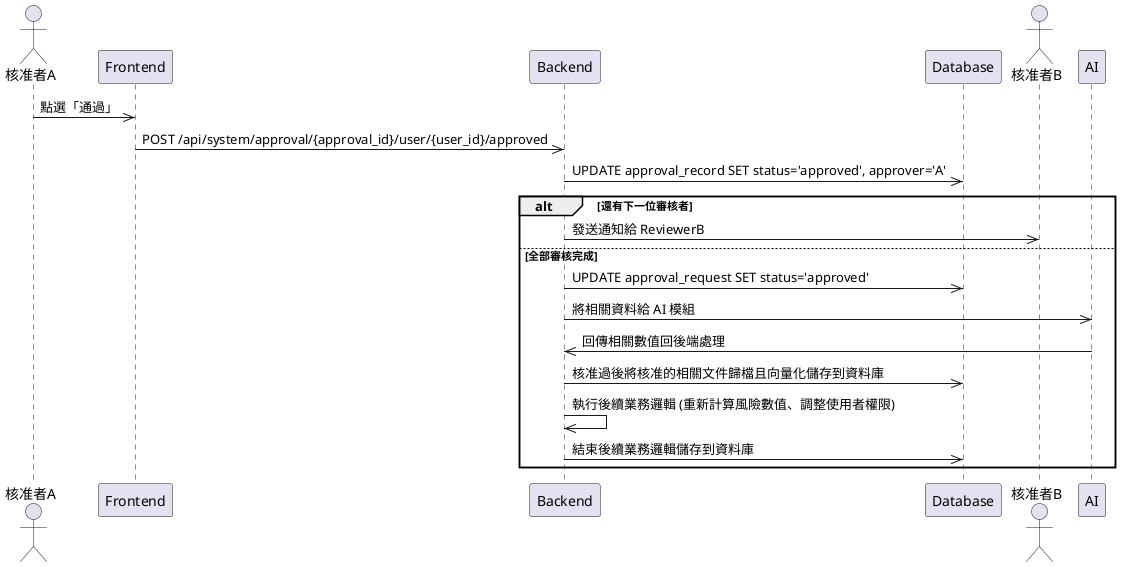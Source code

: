 @startuml

actor ReviewerA as "核准者A"
participant Frontend
participant Backend
participant Database
actor ReviewerB as "核准者B"

ReviewerA ->> Frontend: 點選「通過」
Frontend ->> Backend: POST /api/system/approval/{approval_id}/user/{user_id}/approved
Backend ->> Database: UPDATE approval_record SET status='approved', approver='A'

alt 還有下一位審核者
    Backend ->> ReviewerB: 發送通知給 ReviewerB
else 全部審核完成
    Backend ->> Database: UPDATE approval_request SET status='approved'
    Backend ->> AI :將相關資料給 AI 模組
    AI ->> Backend : 回傳相關數值回後端處理
    Backend ->> Database: 核准過後將核准的相關文件歸檔且向量化儲存到資料庫
    Backend ->> Backend: 執行後續業務邏輯 (重新計算風險數值、調整使用者權限)
    Backend ->> Database: 結束後續業務邏輯儲存到資料庫
end
@enduml
